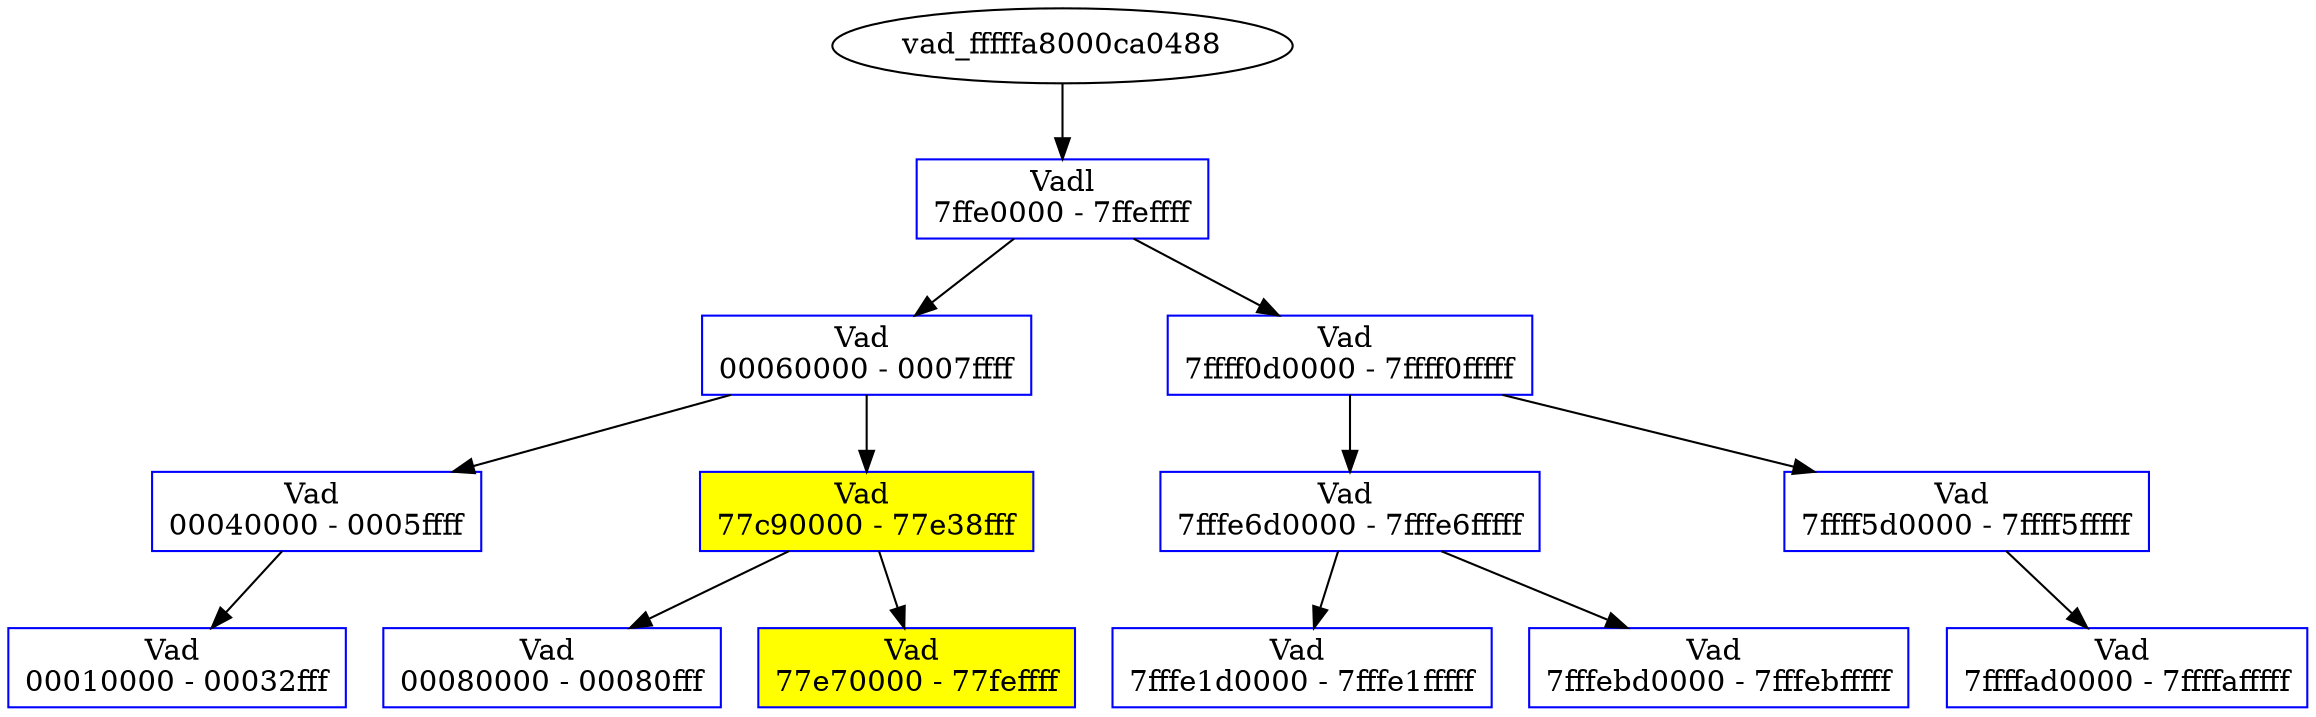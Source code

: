 /* Pid:      4 */
digraph processtree {
graph [rankdir = "TB"];
vad_fffffa8000ca0488 -> vad_fffffa8000c388e0
vad_fffffa8000c388e0 [label = "{ Vadl\n7ffe0000 - 7ffeffff }"shape = "record" color = "blue" style = "filled" fillcolor = "white"];
vad_fffffa8000c388e0 -> vad_fffffa8001342f80
vad_fffffa8001342f80 [label = "{ Vad \n00060000 - 0007ffff }"shape = "record" color = "blue" style = "filled" fillcolor = "white"];
vad_fffffa8001342f80 -> vad_fffffa8001341240
vad_fffffa8001341240 [label = "{ Vad \n00040000 - 0005ffff }"shape = "record" color = "blue" style = "filled" fillcolor = "white"];
vad_fffffa8001341240 -> vad_fffffa8000cc5e50
vad_fffffa8000cc5e50 [label = "{ Vad \n00010000 - 00032fff }"shape = "record" color = "blue" style = "filled" fillcolor = "white"];
vad_fffffa8001342f80 -> vad_fffffa80013a9b40
vad_fffffa80013a9b40 [label = "{ Vad \n77c90000 - 77e38fff }"shape = "record" color = "blue" style = "filled" fillcolor = "yellow"];
vad_fffffa80013a9b40 -> vad_fffffa8001ca60f0
vad_fffffa8001ca60f0 [label = "{ Vad \n00080000 - 00080fff }"shape = "record" color = "blue" style = "filled" fillcolor = "white"];
vad_fffffa80013a9b40 -> vad_fffffa80013a9390
vad_fffffa80013a9390 [label = "{ Vad \n77e70000 - 77feffff }"shape = "record" color = "blue" style = "filled" fillcolor = "yellow"];
vad_fffffa8000c388e0 -> vad_fffffa8001344c80
vad_fffffa8001344c80 [label = "{ Vad \n7ffff0d0000 - 7ffff0fffff }"shape = "record" color = "blue" style = "filled" fillcolor = "white"];
vad_fffffa8001344c80 -> vad_fffffa8001340a20
vad_fffffa8001340a20 [label = "{ Vad \n7fffe6d0000 - 7fffe6fffff }"shape = "record" color = "blue" style = "filled" fillcolor = "white"];
vad_fffffa8001340a20 -> vad_fffffa8001341010
vad_fffffa8001341010 [label = "{ Vad \n7fffe1d0000 - 7fffe1fffff }"shape = "record" color = "blue" style = "filled" fillcolor = "white"];
vad_fffffa8001340a20 -> vad_fffffa8001330880
vad_fffffa8001330880 [label = "{ Vad \n7fffebd0000 - 7fffebfffff }"shape = "record" color = "blue" style = "filled" fillcolor = "white"];
vad_fffffa8001344c80 -> vad_fffffa8001333d60
vad_fffffa8001333d60 [label = "{ Vad \n7ffff5d0000 - 7ffff5fffff }"shape = "record" color = "blue" style = "filled" fillcolor = "white"];
vad_fffffa8001333d60 -> vad_fffffa8001344de0
vad_fffffa8001344de0 [label = "{ Vad \n7ffffad0000 - 7ffffafffff }"shape = "record" color = "blue" style = "filled" fillcolor = "white"];
}

